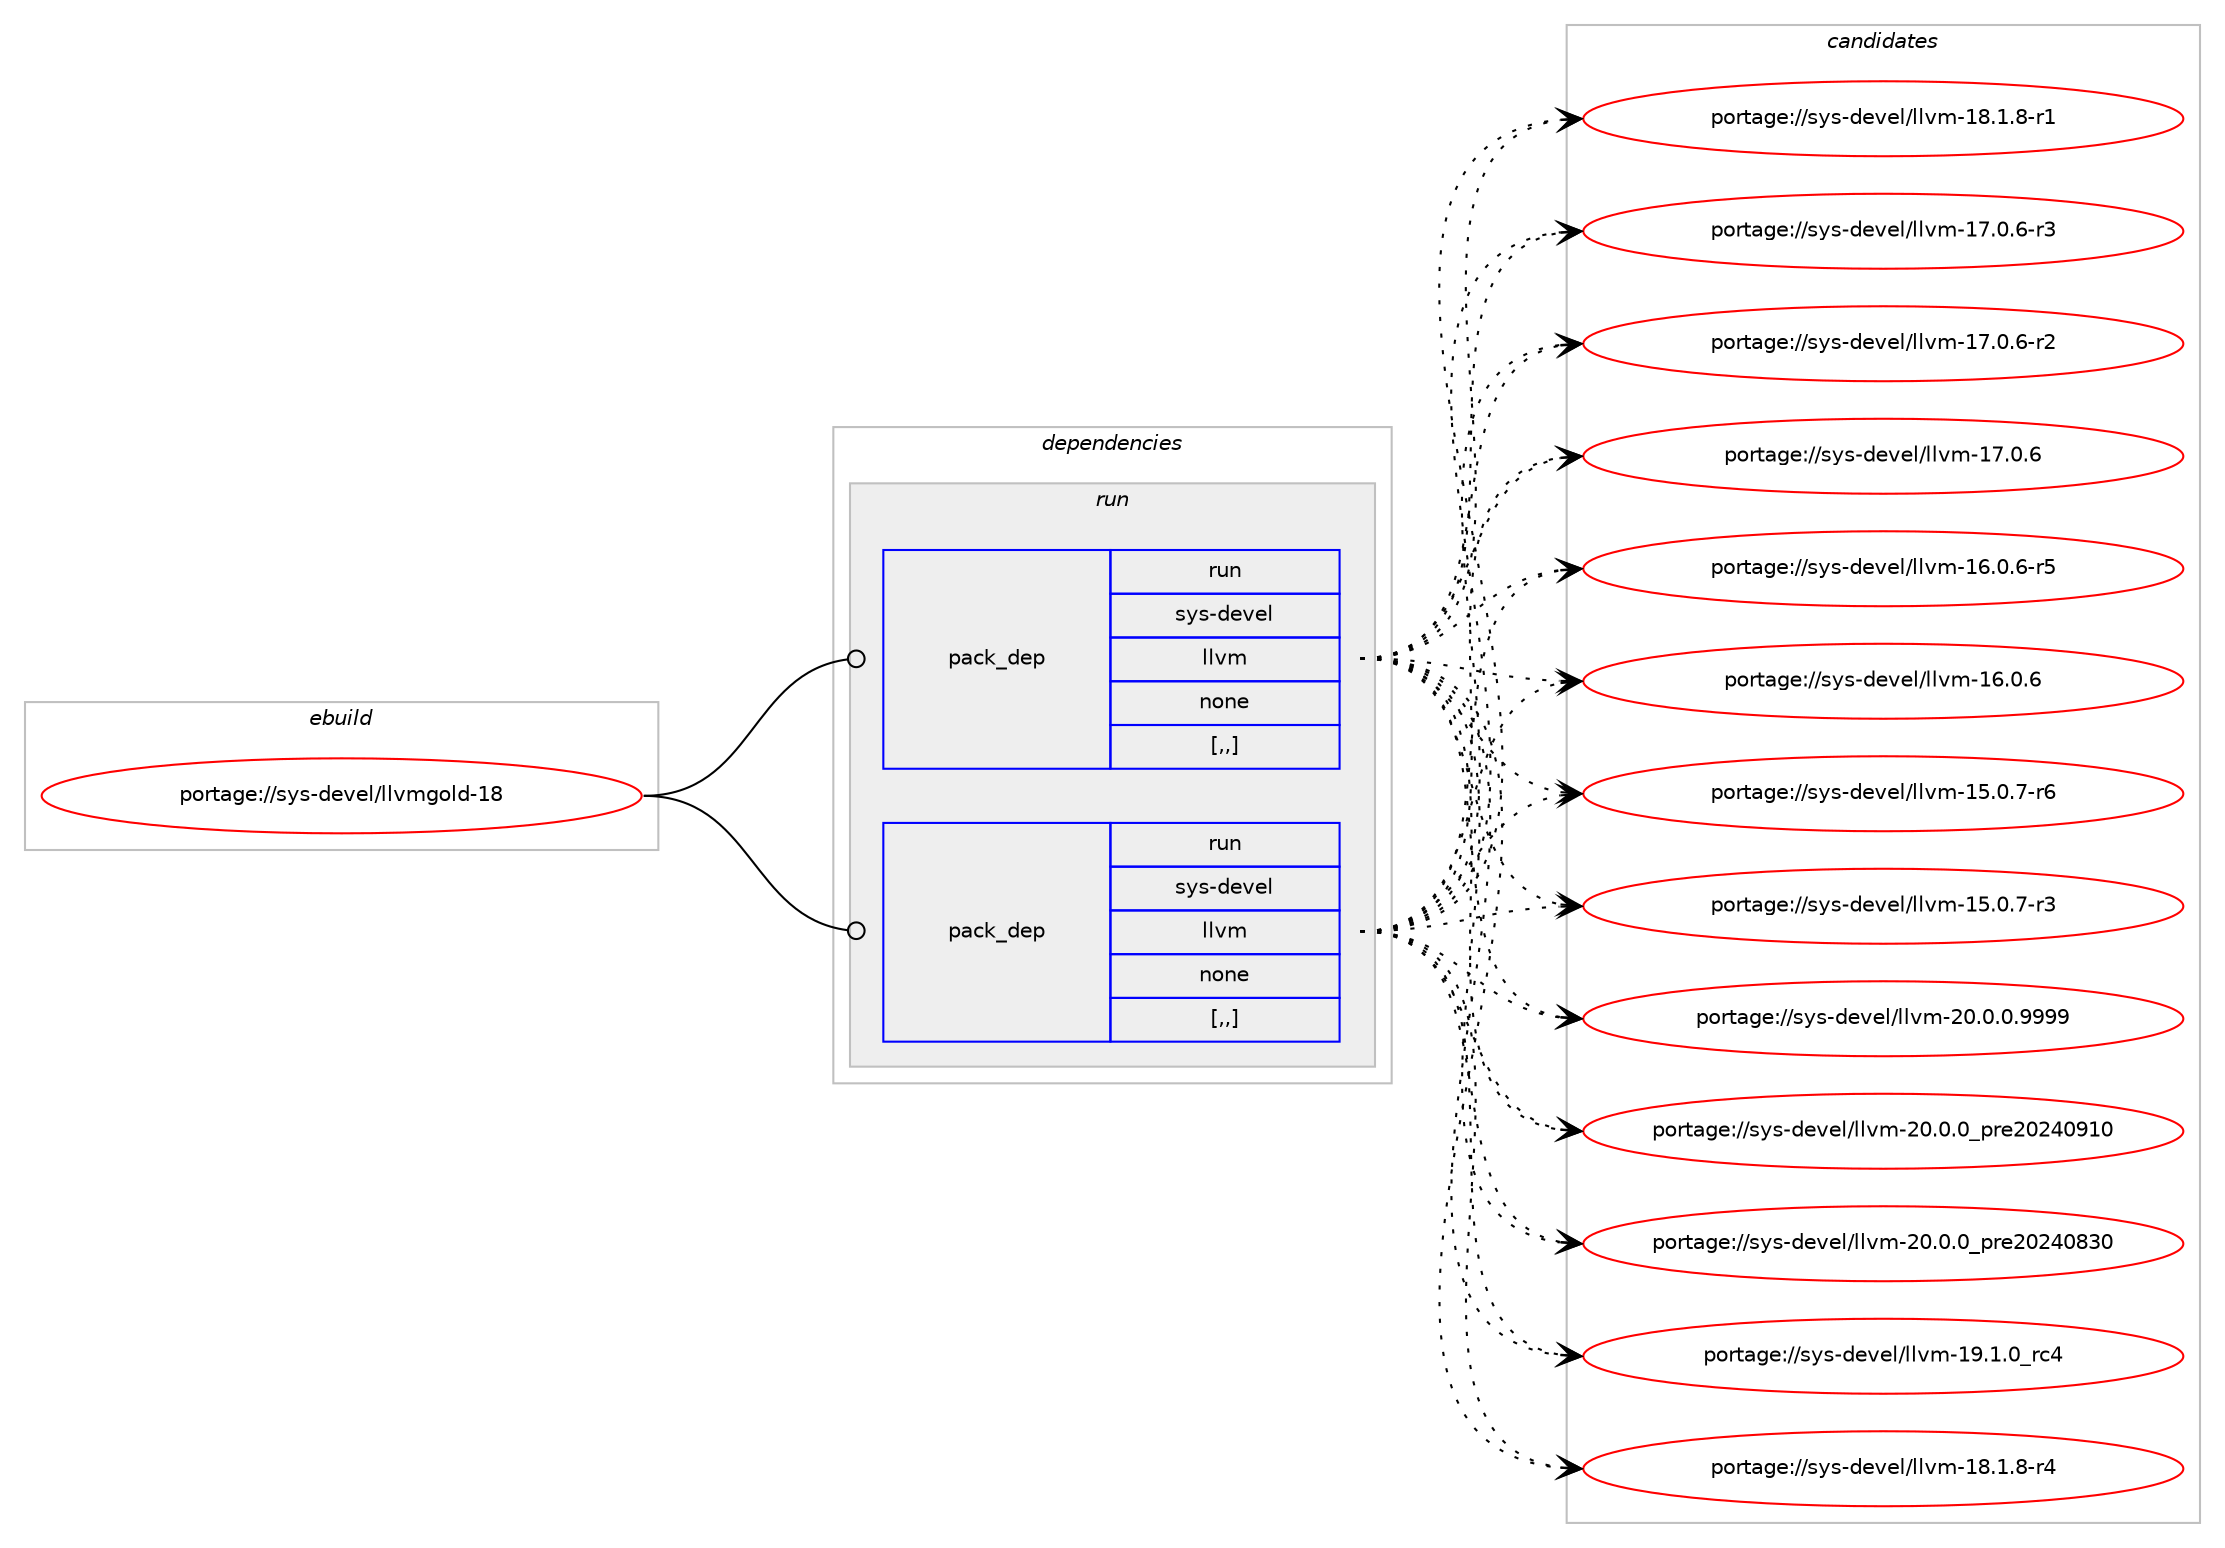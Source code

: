 digraph prolog {

# *************
# Graph options
# *************

newrank=true;
concentrate=true;
compound=true;
graph [rankdir=LR,fontname=Helvetica,fontsize=10,ranksep=1.5];#, ranksep=2.5, nodesep=0.2];
edge  [arrowhead=vee];
node  [fontname=Helvetica,fontsize=10];

# **********
# The ebuild
# **********

subgraph cluster_leftcol {
color=gray;
label=<<i>ebuild</i>>;
id [label="portage://sys-devel/llvmgold-18", color=red, width=4, href="../sys-devel/llvmgold-18.svg"];
}

# ****************
# The dependencies
# ****************

subgraph cluster_midcol {
color=gray;
label=<<i>dependencies</i>>;
subgraph cluster_compile {
fillcolor="#eeeeee";
style=filled;
label=<<i>compile</i>>;
}
subgraph cluster_compileandrun {
fillcolor="#eeeeee";
style=filled;
label=<<i>compile and run</i>>;
}
subgraph cluster_run {
fillcolor="#eeeeee";
style=filled;
label=<<i>run</i>>;
subgraph pack689420 {
dependency946172 [label=<<TABLE BORDER="0" CELLBORDER="1" CELLSPACING="0" CELLPADDING="4" WIDTH="220"><TR><TD ROWSPAN="6" CELLPADDING="30">pack_dep</TD></TR><TR><TD WIDTH="110">run</TD></TR><TR><TD>sys-devel</TD></TR><TR><TD>llvm</TD></TR><TR><TD>none</TD></TR><TR><TD>[,,]</TD></TR></TABLE>>, shape=none, color=blue];
}
id:e -> dependency946172:w [weight=20,style="solid",arrowhead="odot"];
subgraph pack689421 {
dependency946173 [label=<<TABLE BORDER="0" CELLBORDER="1" CELLSPACING="0" CELLPADDING="4" WIDTH="220"><TR><TD ROWSPAN="6" CELLPADDING="30">pack_dep</TD></TR><TR><TD WIDTH="110">run</TD></TR><TR><TD>sys-devel</TD></TR><TR><TD>llvm</TD></TR><TR><TD>none</TD></TR><TR><TD>[,,]</TD></TR></TABLE>>, shape=none, color=blue];
}
id:e -> dependency946173:w [weight=20,style="solid",arrowhead="odot"];
}
}

# **************
# The candidates
# **************

subgraph cluster_choices {
rank=same;
color=gray;
label=<<i>candidates</i>>;

subgraph choice689420 {
color=black;
nodesep=1;
choice1151211154510010111810110847108108118109455048464846484657575757 [label="portage://sys-devel/llvm-20.0.0.9999", color=red, width=4,href="../sys-devel/llvm-20.0.0.9999.svg"];
choice115121115451001011181011084710810811810945504846484648951121141015048505248574948 [label="portage://sys-devel/llvm-20.0.0_pre20240910", color=red, width=4,href="../sys-devel/llvm-20.0.0_pre20240910.svg"];
choice115121115451001011181011084710810811810945504846484648951121141015048505248565148 [label="portage://sys-devel/llvm-20.0.0_pre20240830", color=red, width=4,href="../sys-devel/llvm-20.0.0_pre20240830.svg"];
choice115121115451001011181011084710810811810945495746494648951149952 [label="portage://sys-devel/llvm-19.1.0_rc4", color=red, width=4,href="../sys-devel/llvm-19.1.0_rc4.svg"];
choice1151211154510010111810110847108108118109454956464946564511452 [label="portage://sys-devel/llvm-18.1.8-r4", color=red, width=4,href="../sys-devel/llvm-18.1.8-r4.svg"];
choice1151211154510010111810110847108108118109454956464946564511449 [label="portage://sys-devel/llvm-18.1.8-r1", color=red, width=4,href="../sys-devel/llvm-18.1.8-r1.svg"];
choice1151211154510010111810110847108108118109454955464846544511451 [label="portage://sys-devel/llvm-17.0.6-r3", color=red, width=4,href="../sys-devel/llvm-17.0.6-r3.svg"];
choice1151211154510010111810110847108108118109454955464846544511450 [label="portage://sys-devel/llvm-17.0.6-r2", color=red, width=4,href="../sys-devel/llvm-17.0.6-r2.svg"];
choice115121115451001011181011084710810811810945495546484654 [label="portage://sys-devel/llvm-17.0.6", color=red, width=4,href="../sys-devel/llvm-17.0.6.svg"];
choice1151211154510010111810110847108108118109454954464846544511453 [label="portage://sys-devel/llvm-16.0.6-r5", color=red, width=4,href="../sys-devel/llvm-16.0.6-r5.svg"];
choice115121115451001011181011084710810811810945495446484654 [label="portage://sys-devel/llvm-16.0.6", color=red, width=4,href="../sys-devel/llvm-16.0.6.svg"];
choice1151211154510010111810110847108108118109454953464846554511454 [label="portage://sys-devel/llvm-15.0.7-r6", color=red, width=4,href="../sys-devel/llvm-15.0.7-r6.svg"];
choice1151211154510010111810110847108108118109454953464846554511451 [label="portage://sys-devel/llvm-15.0.7-r3", color=red, width=4,href="../sys-devel/llvm-15.0.7-r3.svg"];
dependency946172:e -> choice1151211154510010111810110847108108118109455048464846484657575757:w [style=dotted,weight="100"];
dependency946172:e -> choice115121115451001011181011084710810811810945504846484648951121141015048505248574948:w [style=dotted,weight="100"];
dependency946172:e -> choice115121115451001011181011084710810811810945504846484648951121141015048505248565148:w [style=dotted,weight="100"];
dependency946172:e -> choice115121115451001011181011084710810811810945495746494648951149952:w [style=dotted,weight="100"];
dependency946172:e -> choice1151211154510010111810110847108108118109454956464946564511452:w [style=dotted,weight="100"];
dependency946172:e -> choice1151211154510010111810110847108108118109454956464946564511449:w [style=dotted,weight="100"];
dependency946172:e -> choice1151211154510010111810110847108108118109454955464846544511451:w [style=dotted,weight="100"];
dependency946172:e -> choice1151211154510010111810110847108108118109454955464846544511450:w [style=dotted,weight="100"];
dependency946172:e -> choice115121115451001011181011084710810811810945495546484654:w [style=dotted,weight="100"];
dependency946172:e -> choice1151211154510010111810110847108108118109454954464846544511453:w [style=dotted,weight="100"];
dependency946172:e -> choice115121115451001011181011084710810811810945495446484654:w [style=dotted,weight="100"];
dependency946172:e -> choice1151211154510010111810110847108108118109454953464846554511454:w [style=dotted,weight="100"];
dependency946172:e -> choice1151211154510010111810110847108108118109454953464846554511451:w [style=dotted,weight="100"];
}
subgraph choice689421 {
color=black;
nodesep=1;
choice1151211154510010111810110847108108118109455048464846484657575757 [label="portage://sys-devel/llvm-20.0.0.9999", color=red, width=4,href="../sys-devel/llvm-20.0.0.9999.svg"];
choice115121115451001011181011084710810811810945504846484648951121141015048505248574948 [label="portage://sys-devel/llvm-20.0.0_pre20240910", color=red, width=4,href="../sys-devel/llvm-20.0.0_pre20240910.svg"];
choice115121115451001011181011084710810811810945504846484648951121141015048505248565148 [label="portage://sys-devel/llvm-20.0.0_pre20240830", color=red, width=4,href="../sys-devel/llvm-20.0.0_pre20240830.svg"];
choice115121115451001011181011084710810811810945495746494648951149952 [label="portage://sys-devel/llvm-19.1.0_rc4", color=red, width=4,href="../sys-devel/llvm-19.1.0_rc4.svg"];
choice1151211154510010111810110847108108118109454956464946564511452 [label="portage://sys-devel/llvm-18.1.8-r4", color=red, width=4,href="../sys-devel/llvm-18.1.8-r4.svg"];
choice1151211154510010111810110847108108118109454956464946564511449 [label="portage://sys-devel/llvm-18.1.8-r1", color=red, width=4,href="../sys-devel/llvm-18.1.8-r1.svg"];
choice1151211154510010111810110847108108118109454955464846544511451 [label="portage://sys-devel/llvm-17.0.6-r3", color=red, width=4,href="../sys-devel/llvm-17.0.6-r3.svg"];
choice1151211154510010111810110847108108118109454955464846544511450 [label="portage://sys-devel/llvm-17.0.6-r2", color=red, width=4,href="../sys-devel/llvm-17.0.6-r2.svg"];
choice115121115451001011181011084710810811810945495546484654 [label="portage://sys-devel/llvm-17.0.6", color=red, width=4,href="../sys-devel/llvm-17.0.6.svg"];
choice1151211154510010111810110847108108118109454954464846544511453 [label="portage://sys-devel/llvm-16.0.6-r5", color=red, width=4,href="../sys-devel/llvm-16.0.6-r5.svg"];
choice115121115451001011181011084710810811810945495446484654 [label="portage://sys-devel/llvm-16.0.6", color=red, width=4,href="../sys-devel/llvm-16.0.6.svg"];
choice1151211154510010111810110847108108118109454953464846554511454 [label="portage://sys-devel/llvm-15.0.7-r6", color=red, width=4,href="../sys-devel/llvm-15.0.7-r6.svg"];
choice1151211154510010111810110847108108118109454953464846554511451 [label="portage://sys-devel/llvm-15.0.7-r3", color=red, width=4,href="../sys-devel/llvm-15.0.7-r3.svg"];
dependency946173:e -> choice1151211154510010111810110847108108118109455048464846484657575757:w [style=dotted,weight="100"];
dependency946173:e -> choice115121115451001011181011084710810811810945504846484648951121141015048505248574948:w [style=dotted,weight="100"];
dependency946173:e -> choice115121115451001011181011084710810811810945504846484648951121141015048505248565148:w [style=dotted,weight="100"];
dependency946173:e -> choice115121115451001011181011084710810811810945495746494648951149952:w [style=dotted,weight="100"];
dependency946173:e -> choice1151211154510010111810110847108108118109454956464946564511452:w [style=dotted,weight="100"];
dependency946173:e -> choice1151211154510010111810110847108108118109454956464946564511449:w [style=dotted,weight="100"];
dependency946173:e -> choice1151211154510010111810110847108108118109454955464846544511451:w [style=dotted,weight="100"];
dependency946173:e -> choice1151211154510010111810110847108108118109454955464846544511450:w [style=dotted,weight="100"];
dependency946173:e -> choice115121115451001011181011084710810811810945495546484654:w [style=dotted,weight="100"];
dependency946173:e -> choice1151211154510010111810110847108108118109454954464846544511453:w [style=dotted,weight="100"];
dependency946173:e -> choice115121115451001011181011084710810811810945495446484654:w [style=dotted,weight="100"];
dependency946173:e -> choice1151211154510010111810110847108108118109454953464846554511454:w [style=dotted,weight="100"];
dependency946173:e -> choice1151211154510010111810110847108108118109454953464846554511451:w [style=dotted,weight="100"];
}
}

}
